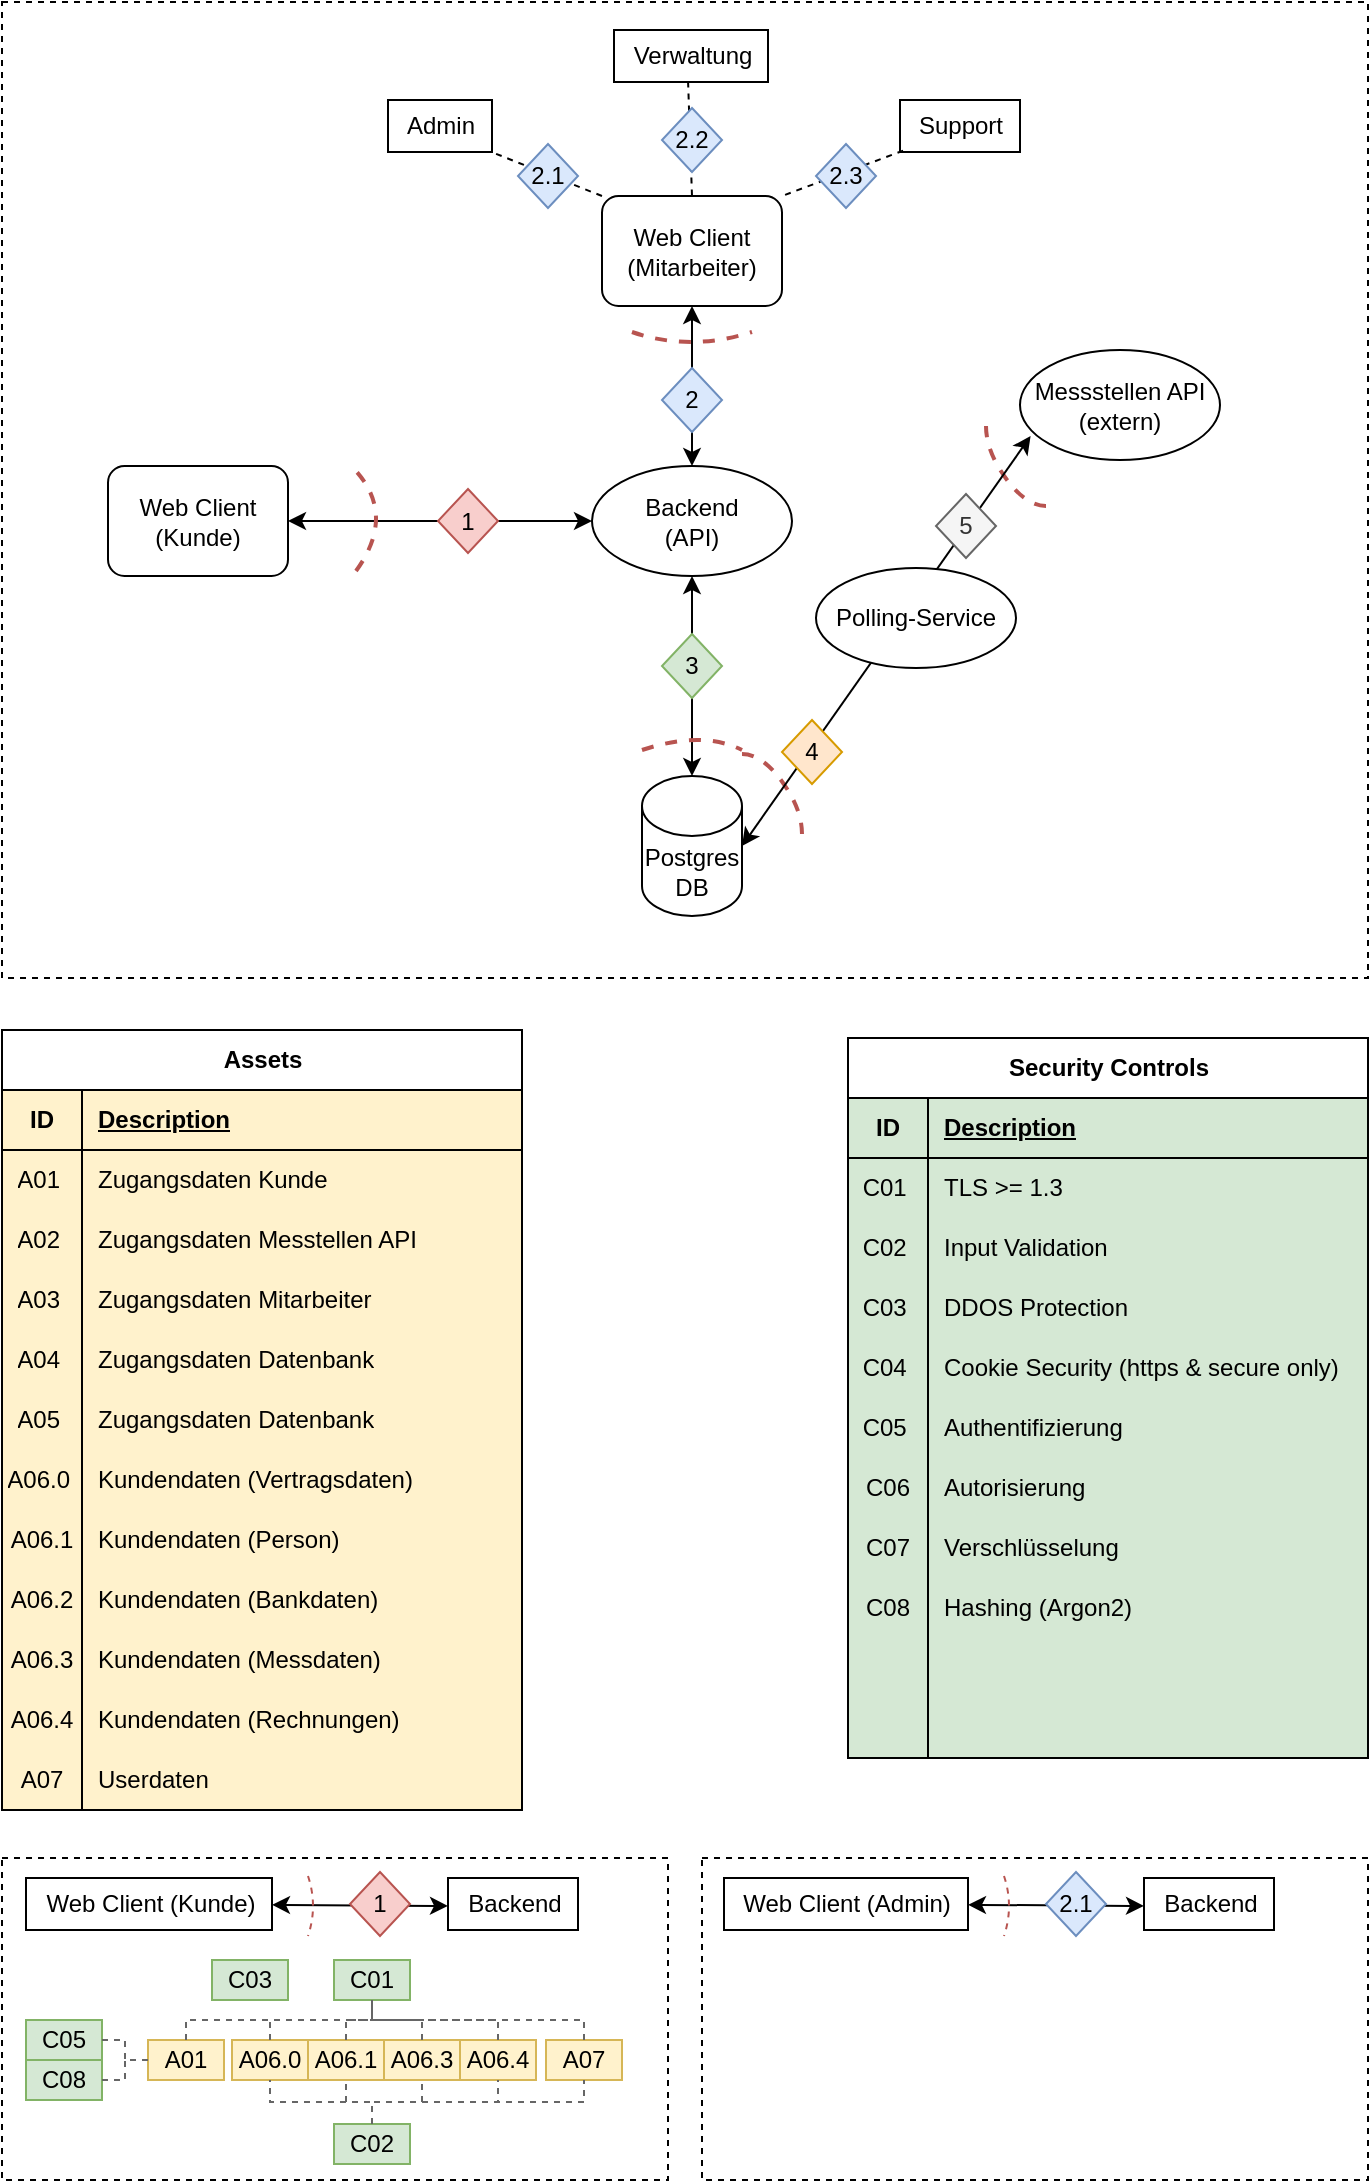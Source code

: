 <mxfile version="22.0.6" type="device" pages="3">
  <diagram id="NdxEaQZBLmuDzxT4An0k" name="Architektur">
    <mxGraphModel dx="1434" dy="883" grid="0" gridSize="10" guides="1" tooltips="1" connect="1" arrows="1" fold="1" page="1" pageScale="1" pageWidth="827" pageHeight="1169" math="0" shadow="0">
      <root>
        <mxCell id="0" />
        <mxCell id="1" parent="0" />
        <mxCell id="6VPZrVlqpcy0IsZP4w-S-40" value="" style="rounded=0;whiteSpace=wrap;html=1;fillColor=none;dashed=1;" parent="1" vertex="1">
          <mxGeometry x="69" y="3" width="683" height="488" as="geometry" />
        </mxCell>
        <mxCell id="a9fmLc2zL0mOmBXYJ5F6-189" value="" style="rounded=0;whiteSpace=wrap;html=1;fillColor=#d5e8d4;strokeColor=#82b366;" parent="1" vertex="1">
          <mxGeometry x="492" y="521" width="260" height="360" as="geometry" />
        </mxCell>
        <mxCell id="a9fmLc2zL0mOmBXYJ5F6-100" value="" style="rounded=0;whiteSpace=wrap;html=1;fillColor=#fff2cc;strokeColor=#d6b656;" parent="1" vertex="1">
          <mxGeometry x="69" y="517" width="260" height="390" as="geometry" />
        </mxCell>
        <mxCell id="a9fmLc2zL0mOmBXYJ5F6-2" value="Backend &lt;br&gt;(API)" style="ellipse;whiteSpace=wrap;html=1;" parent="1" vertex="1">
          <mxGeometry x="364" y="235" width="100" height="55" as="geometry" />
        </mxCell>
        <mxCell id="a9fmLc2zL0mOmBXYJ5F6-4" value="Web Client (Kunde)" style="rounded=1;whiteSpace=wrap;html=1;" parent="1" vertex="1">
          <mxGeometry x="122" y="235" width="90" height="55" as="geometry" />
        </mxCell>
        <mxCell id="a9fmLc2zL0mOmBXYJ5F6-8" value="" style="endArrow=classic;startArrow=classic;html=1;rounded=0;exitX=1;exitY=0.5;exitDx=0;exitDy=0;entryX=0;entryY=0.5;entryDx=0;entryDy=0;" parent="1" source="a9fmLc2zL0mOmBXYJ5F6-4" target="a9fmLc2zL0mOmBXYJ5F6-2" edge="1">
          <mxGeometry width="50" height="50" relative="1" as="geometry">
            <mxPoint x="360" y="300" as="sourcePoint" />
            <mxPoint x="410" y="250" as="targetPoint" />
          </mxGeometry>
        </mxCell>
        <mxCell id="a9fmLc2zL0mOmBXYJ5F6-11" value="" style="endArrow=classic;startArrow=classic;html=1;rounded=0;entryX=0.5;entryY=1;entryDx=0;entryDy=0;exitX=0.5;exitY=0;exitDx=0;exitDy=0;exitPerimeter=0;" parent="1" source="a9fmLc2zL0mOmBXYJ5F6-22" target="a9fmLc2zL0mOmBXYJ5F6-2" edge="1">
          <mxGeometry width="50" height="50" relative="1" as="geometry">
            <mxPoint x="416.25" y="364.35" as="sourcePoint" />
            <mxPoint x="410" y="250" as="targetPoint" />
          </mxGeometry>
        </mxCell>
        <mxCell id="a9fmLc2zL0mOmBXYJ5F6-13" value="Web Client (Mitarbeiter)" style="rounded=1;whiteSpace=wrap;html=1;" parent="1" vertex="1">
          <mxGeometry x="369" y="100" width="90" height="55" as="geometry" />
        </mxCell>
        <mxCell id="a9fmLc2zL0mOmBXYJ5F6-14" value="" style="endArrow=classic;startArrow=classic;html=1;rounded=0;entryX=0.5;entryY=1;entryDx=0;entryDy=0;exitX=0.5;exitY=0;exitDx=0;exitDy=0;" parent="1" source="a9fmLc2zL0mOmBXYJ5F6-2" target="a9fmLc2zL0mOmBXYJ5F6-13" edge="1">
          <mxGeometry width="50" height="50" relative="1" as="geometry">
            <mxPoint x="402" y="248" as="sourcePoint" />
            <mxPoint x="345" y="145" as="targetPoint" />
          </mxGeometry>
        </mxCell>
        <mxCell id="a9fmLc2zL0mOmBXYJ5F6-16" value="" style="endArrow=none;dashed=1;html=1;strokeWidth=2;curved=1;fillColor=#f8cecc;strokeColor=#b85450;" parent="1" edge="1">
          <mxGeometry width="50" height="50" relative="1" as="geometry">
            <mxPoint x="384" y="168" as="sourcePoint" />
            <mxPoint x="444" y="168" as="targetPoint" />
            <Array as="points">
              <mxPoint x="413" y="178" />
            </Array>
          </mxGeometry>
        </mxCell>
        <mxCell id="a9fmLc2zL0mOmBXYJ5F6-17" value="" style="endArrow=none;dashed=1;html=1;strokeWidth=2;curved=1;fillColor=#f8cecc;strokeColor=#b85450;" parent="1" edge="1">
          <mxGeometry width="50" height="50" relative="1" as="geometry">
            <mxPoint x="246" y="287.5" as="sourcePoint" />
            <mxPoint x="246" y="237.5" as="targetPoint" />
            <Array as="points">
              <mxPoint x="266" y="260" />
            </Array>
          </mxGeometry>
        </mxCell>
        <mxCell id="a9fmLc2zL0mOmBXYJ5F6-21" value="" style="endArrow=none;dashed=1;html=1;strokeWidth=2;curved=1;fillColor=#f8cecc;strokeColor=#b85450;" parent="1" edge="1">
          <mxGeometry width="50" height="50" relative="1" as="geometry">
            <mxPoint x="591" y="255" as="sourcePoint" />
            <mxPoint x="561" y="215" as="targetPoint" />
            <Array as="points">
              <mxPoint x="581" y="255" />
              <mxPoint x="561" y="227.5" />
            </Array>
          </mxGeometry>
        </mxCell>
        <mxCell id="a9fmLc2zL0mOmBXYJ5F6-22" value="Postgres&lt;br&gt;DB" style="shape=cylinder3;whiteSpace=wrap;html=1;boundedLbl=1;backgroundOutline=1;size=15;" parent="1" vertex="1">
          <mxGeometry x="389" y="390" width="50" height="70" as="geometry" />
        </mxCell>
        <mxCell id="a9fmLc2zL0mOmBXYJ5F6-30" value="Assets" style="shape=table;startSize=30;container=1;collapsible=1;childLayout=tableLayout;fixedRows=1;rowLines=0;fontStyle=1;align=center;resizeLast=1;html=1;" parent="1" vertex="1">
          <mxGeometry x="69" y="517" width="260" height="390" as="geometry">
            <mxRectangle x="69" y="517" width="80" height="30" as="alternateBounds" />
          </mxGeometry>
        </mxCell>
        <mxCell id="a9fmLc2zL0mOmBXYJ5F6-31" value="" style="shape=tableRow;horizontal=0;startSize=0;swimlaneHead=0;swimlaneBody=0;fillColor=none;collapsible=0;dropTarget=0;points=[[0,0.5],[1,0.5]];portConstraint=eastwest;top=0;left=0;right=0;bottom=1;" parent="a9fmLc2zL0mOmBXYJ5F6-30" vertex="1">
          <mxGeometry y="30" width="260" height="30" as="geometry" />
        </mxCell>
        <mxCell id="a9fmLc2zL0mOmBXYJ5F6-32" value="ID" style="shape=partialRectangle;connectable=0;fillColor=none;top=0;left=0;bottom=0;right=0;fontStyle=1;overflow=hidden;whiteSpace=wrap;html=1;" parent="a9fmLc2zL0mOmBXYJ5F6-31" vertex="1">
          <mxGeometry width="40" height="30" as="geometry">
            <mxRectangle width="40" height="30" as="alternateBounds" />
          </mxGeometry>
        </mxCell>
        <mxCell id="a9fmLc2zL0mOmBXYJ5F6-33" value="Description" style="shape=partialRectangle;connectable=0;fillColor=none;top=0;left=0;bottom=0;right=0;align=left;spacingLeft=6;fontStyle=5;overflow=hidden;whiteSpace=wrap;html=1;" parent="a9fmLc2zL0mOmBXYJ5F6-31" vertex="1">
          <mxGeometry x="40" width="220" height="30" as="geometry">
            <mxRectangle width="220" height="30" as="alternateBounds" />
          </mxGeometry>
        </mxCell>
        <mxCell id="a9fmLc2zL0mOmBXYJ5F6-34" value="" style="shape=tableRow;horizontal=0;startSize=0;swimlaneHead=0;swimlaneBody=0;fillColor=none;collapsible=0;dropTarget=0;points=[[0,0.5],[1,0.5]];portConstraint=eastwest;top=0;left=0;right=0;bottom=0;" parent="a9fmLc2zL0mOmBXYJ5F6-30" vertex="1">
          <mxGeometry y="60" width="260" height="30" as="geometry" />
        </mxCell>
        <mxCell id="a9fmLc2zL0mOmBXYJ5F6-35" value="A01&amp;nbsp;" style="shape=partialRectangle;connectable=0;fillColor=none;top=0;left=0;bottom=0;right=0;editable=1;overflow=hidden;whiteSpace=wrap;html=1;" parent="a9fmLc2zL0mOmBXYJ5F6-34" vertex="1">
          <mxGeometry width="40" height="30" as="geometry">
            <mxRectangle width="40" height="30" as="alternateBounds" />
          </mxGeometry>
        </mxCell>
        <mxCell id="a9fmLc2zL0mOmBXYJ5F6-36" value="Zugangsdaten Kunde" style="shape=partialRectangle;connectable=0;fillColor=none;top=0;left=0;bottom=0;right=0;align=left;spacingLeft=6;overflow=hidden;whiteSpace=wrap;html=1;" parent="a9fmLc2zL0mOmBXYJ5F6-34" vertex="1">
          <mxGeometry x="40" width="220" height="30" as="geometry">
            <mxRectangle width="220" height="30" as="alternateBounds" />
          </mxGeometry>
        </mxCell>
        <mxCell id="a9fmLc2zL0mOmBXYJ5F6-37" value="" style="shape=tableRow;horizontal=0;startSize=0;swimlaneHead=0;swimlaneBody=0;fillColor=none;collapsible=0;dropTarget=0;points=[[0,0.5],[1,0.5]];portConstraint=eastwest;top=0;left=0;right=0;bottom=0;" parent="a9fmLc2zL0mOmBXYJ5F6-30" vertex="1">
          <mxGeometry y="90" width="260" height="30" as="geometry" />
        </mxCell>
        <mxCell id="a9fmLc2zL0mOmBXYJ5F6-38" value="A02&amp;nbsp;" style="shape=partialRectangle;connectable=0;fillColor=none;top=0;left=0;bottom=0;right=0;editable=1;overflow=hidden;whiteSpace=wrap;html=1;" parent="a9fmLc2zL0mOmBXYJ5F6-37" vertex="1">
          <mxGeometry width="40" height="30" as="geometry">
            <mxRectangle width="40" height="30" as="alternateBounds" />
          </mxGeometry>
        </mxCell>
        <mxCell id="a9fmLc2zL0mOmBXYJ5F6-39" value="Zugangsdaten Messtellen API" style="shape=partialRectangle;connectable=0;fillColor=none;top=0;left=0;bottom=0;right=0;align=left;spacingLeft=6;overflow=hidden;whiteSpace=wrap;html=1;" parent="a9fmLc2zL0mOmBXYJ5F6-37" vertex="1">
          <mxGeometry x="40" width="220" height="30" as="geometry">
            <mxRectangle width="220" height="30" as="alternateBounds" />
          </mxGeometry>
        </mxCell>
        <mxCell id="a9fmLc2zL0mOmBXYJ5F6-40" value="" style="shape=tableRow;horizontal=0;startSize=0;swimlaneHead=0;swimlaneBody=0;fillColor=none;collapsible=0;dropTarget=0;points=[[0,0.5],[1,0.5]];portConstraint=eastwest;top=0;left=0;right=0;bottom=0;" parent="a9fmLc2zL0mOmBXYJ5F6-30" vertex="1">
          <mxGeometry y="120" width="260" height="30" as="geometry" />
        </mxCell>
        <mxCell id="a9fmLc2zL0mOmBXYJ5F6-41" value="A03&amp;nbsp;" style="shape=partialRectangle;connectable=0;fillColor=none;top=0;left=0;bottom=0;right=0;editable=1;overflow=hidden;whiteSpace=wrap;html=1;" parent="a9fmLc2zL0mOmBXYJ5F6-40" vertex="1">
          <mxGeometry width="40" height="30" as="geometry">
            <mxRectangle width="40" height="30" as="alternateBounds" />
          </mxGeometry>
        </mxCell>
        <mxCell id="a9fmLc2zL0mOmBXYJ5F6-42" value="Zugangsdaten Mitarbeiter" style="shape=partialRectangle;connectable=0;fillColor=none;top=0;left=0;bottom=0;right=0;align=left;spacingLeft=6;overflow=hidden;whiteSpace=wrap;html=1;" parent="a9fmLc2zL0mOmBXYJ5F6-40" vertex="1">
          <mxGeometry x="40" width="220" height="30" as="geometry">
            <mxRectangle width="220" height="30" as="alternateBounds" />
          </mxGeometry>
        </mxCell>
        <mxCell id="a9fmLc2zL0mOmBXYJ5F6-57" value="" style="shape=tableRow;horizontal=0;startSize=0;swimlaneHead=0;swimlaneBody=0;fillColor=none;collapsible=0;dropTarget=0;points=[[0,0.5],[1,0.5]];portConstraint=eastwest;top=0;left=0;right=0;bottom=0;" parent="a9fmLc2zL0mOmBXYJ5F6-30" vertex="1">
          <mxGeometry y="150" width="260" height="30" as="geometry" />
        </mxCell>
        <mxCell id="a9fmLc2zL0mOmBXYJ5F6-58" value="A04&amp;nbsp;" style="shape=partialRectangle;connectable=0;fillColor=none;top=0;left=0;bottom=0;right=0;editable=1;overflow=hidden;whiteSpace=wrap;html=1;" parent="a9fmLc2zL0mOmBXYJ5F6-57" vertex="1">
          <mxGeometry width="40" height="30" as="geometry">
            <mxRectangle width="40" height="30" as="alternateBounds" />
          </mxGeometry>
        </mxCell>
        <mxCell id="a9fmLc2zL0mOmBXYJ5F6-59" value="Zugangsdaten Datenbank" style="shape=partialRectangle;connectable=0;fillColor=none;top=0;left=0;bottom=0;right=0;align=left;spacingLeft=6;overflow=hidden;whiteSpace=wrap;html=1;" parent="a9fmLc2zL0mOmBXYJ5F6-57" vertex="1">
          <mxGeometry x="40" width="220" height="30" as="geometry">
            <mxRectangle width="220" height="30" as="alternateBounds" />
          </mxGeometry>
        </mxCell>
        <mxCell id="a9fmLc2zL0mOmBXYJ5F6-77" value="" style="shape=tableRow;horizontal=0;startSize=0;swimlaneHead=0;swimlaneBody=0;fillColor=none;collapsible=0;dropTarget=0;points=[[0,0.5],[1,0.5]];portConstraint=eastwest;top=0;left=0;right=0;bottom=0;" parent="a9fmLc2zL0mOmBXYJ5F6-30" vertex="1">
          <mxGeometry y="180" width="260" height="30" as="geometry" />
        </mxCell>
        <mxCell id="a9fmLc2zL0mOmBXYJ5F6-78" value="A05&amp;nbsp;" style="shape=partialRectangle;connectable=0;fillColor=none;top=0;left=0;bottom=0;right=0;editable=1;overflow=hidden;whiteSpace=wrap;html=1;" parent="a9fmLc2zL0mOmBXYJ5F6-77" vertex="1">
          <mxGeometry width="40" height="30" as="geometry">
            <mxRectangle width="40" height="30" as="alternateBounds" />
          </mxGeometry>
        </mxCell>
        <mxCell id="a9fmLc2zL0mOmBXYJ5F6-79" value="Zugangsdaten Datenbank" style="shape=partialRectangle;connectable=0;fillColor=none;top=0;left=0;bottom=0;right=0;align=left;spacingLeft=6;overflow=hidden;whiteSpace=wrap;html=1;" parent="a9fmLc2zL0mOmBXYJ5F6-77" vertex="1">
          <mxGeometry x="40" width="220" height="30" as="geometry">
            <mxRectangle width="220" height="30" as="alternateBounds" />
          </mxGeometry>
        </mxCell>
        <mxCell id="a9fmLc2zL0mOmBXYJ5F6-80" value="" style="shape=tableRow;horizontal=0;startSize=0;swimlaneHead=0;swimlaneBody=0;fillColor=none;collapsible=0;dropTarget=0;points=[[0,0.5],[1,0.5]];portConstraint=eastwest;top=0;left=0;right=0;bottom=0;" parent="a9fmLc2zL0mOmBXYJ5F6-30" vertex="1">
          <mxGeometry y="210" width="260" height="30" as="geometry" />
        </mxCell>
        <mxCell id="a9fmLc2zL0mOmBXYJ5F6-81" value="A06.0&amp;nbsp;" style="shape=partialRectangle;connectable=0;fillColor=none;top=0;left=0;bottom=0;right=0;editable=1;overflow=hidden;whiteSpace=wrap;html=1;" parent="a9fmLc2zL0mOmBXYJ5F6-80" vertex="1">
          <mxGeometry width="40" height="30" as="geometry">
            <mxRectangle width="40" height="30" as="alternateBounds" />
          </mxGeometry>
        </mxCell>
        <mxCell id="a9fmLc2zL0mOmBXYJ5F6-82" value="Kundendaten (Vertragsdaten)" style="shape=partialRectangle;connectable=0;fillColor=none;top=0;left=0;bottom=0;right=0;align=left;spacingLeft=6;overflow=hidden;whiteSpace=wrap;html=1;" parent="a9fmLc2zL0mOmBXYJ5F6-80" vertex="1">
          <mxGeometry x="40" width="220" height="30" as="geometry">
            <mxRectangle width="220" height="30" as="alternateBounds" />
          </mxGeometry>
        </mxCell>
        <mxCell id="a9fmLc2zL0mOmBXYJ5F6-96" value="" style="shape=tableRow;horizontal=0;startSize=0;swimlaneHead=0;swimlaneBody=0;fillColor=none;collapsible=0;dropTarget=0;points=[[0,0.5],[1,0.5]];portConstraint=eastwest;top=0;left=0;right=0;bottom=0;" parent="a9fmLc2zL0mOmBXYJ5F6-30" vertex="1">
          <mxGeometry y="240" width="260" height="30" as="geometry" />
        </mxCell>
        <mxCell id="a9fmLc2zL0mOmBXYJ5F6-97" value="A06.1" style="shape=partialRectangle;connectable=0;fillColor=none;top=0;left=0;bottom=0;right=0;editable=1;overflow=hidden;whiteSpace=wrap;html=1;" parent="a9fmLc2zL0mOmBXYJ5F6-96" vertex="1">
          <mxGeometry width="40" height="30" as="geometry">
            <mxRectangle width="40" height="30" as="alternateBounds" />
          </mxGeometry>
        </mxCell>
        <mxCell id="a9fmLc2zL0mOmBXYJ5F6-98" value="Kundendaten (Person)" style="shape=partialRectangle;connectable=0;fillColor=none;top=0;left=0;bottom=0;right=0;align=left;spacingLeft=6;overflow=hidden;whiteSpace=wrap;html=1;" parent="a9fmLc2zL0mOmBXYJ5F6-96" vertex="1">
          <mxGeometry x="40" width="220" height="30" as="geometry">
            <mxRectangle width="220" height="30" as="alternateBounds" />
          </mxGeometry>
        </mxCell>
        <mxCell id="a9fmLc2zL0mOmBXYJ5F6-101" value="" style="shape=tableRow;horizontal=0;startSize=0;swimlaneHead=0;swimlaneBody=0;fillColor=none;collapsible=0;dropTarget=0;points=[[0,0.5],[1,0.5]];portConstraint=eastwest;top=0;left=0;right=0;bottom=0;" parent="a9fmLc2zL0mOmBXYJ5F6-30" vertex="1">
          <mxGeometry y="270" width="260" height="30" as="geometry" />
        </mxCell>
        <mxCell id="a9fmLc2zL0mOmBXYJ5F6-102" value="A06.2" style="shape=partialRectangle;connectable=0;fillColor=none;top=0;left=0;bottom=0;right=0;editable=1;overflow=hidden;whiteSpace=wrap;html=1;" parent="a9fmLc2zL0mOmBXYJ5F6-101" vertex="1">
          <mxGeometry width="40" height="30" as="geometry">
            <mxRectangle width="40" height="30" as="alternateBounds" />
          </mxGeometry>
        </mxCell>
        <mxCell id="a9fmLc2zL0mOmBXYJ5F6-103" value="Kundendaten (Bankdaten)" style="shape=partialRectangle;connectable=0;fillColor=none;top=0;left=0;bottom=0;right=0;align=left;spacingLeft=6;overflow=hidden;whiteSpace=wrap;html=1;" parent="a9fmLc2zL0mOmBXYJ5F6-101" vertex="1">
          <mxGeometry x="40" width="220" height="30" as="geometry">
            <mxRectangle width="220" height="30" as="alternateBounds" />
          </mxGeometry>
        </mxCell>
        <mxCell id="a9fmLc2zL0mOmBXYJ5F6-104" value="" style="shape=tableRow;horizontal=0;startSize=0;swimlaneHead=0;swimlaneBody=0;fillColor=none;collapsible=0;dropTarget=0;points=[[0,0.5],[1,0.5]];portConstraint=eastwest;top=0;left=0;right=0;bottom=0;" parent="a9fmLc2zL0mOmBXYJ5F6-30" vertex="1">
          <mxGeometry y="300" width="260" height="30" as="geometry" />
        </mxCell>
        <mxCell id="a9fmLc2zL0mOmBXYJ5F6-105" value="A06.3" style="shape=partialRectangle;connectable=0;fillColor=none;top=0;left=0;bottom=0;right=0;editable=1;overflow=hidden;whiteSpace=wrap;html=1;" parent="a9fmLc2zL0mOmBXYJ5F6-104" vertex="1">
          <mxGeometry width="40" height="30" as="geometry">
            <mxRectangle width="40" height="30" as="alternateBounds" />
          </mxGeometry>
        </mxCell>
        <mxCell id="a9fmLc2zL0mOmBXYJ5F6-106" value="Kundendaten (Messdaten)" style="shape=partialRectangle;connectable=0;fillColor=none;top=0;left=0;bottom=0;right=0;align=left;spacingLeft=6;overflow=hidden;whiteSpace=wrap;html=1;" parent="a9fmLc2zL0mOmBXYJ5F6-104" vertex="1">
          <mxGeometry x="40" width="220" height="30" as="geometry">
            <mxRectangle width="220" height="30" as="alternateBounds" />
          </mxGeometry>
        </mxCell>
        <mxCell id="a9fmLc2zL0mOmBXYJ5F6-108" value="" style="shape=tableRow;horizontal=0;startSize=0;swimlaneHead=0;swimlaneBody=0;fillColor=none;collapsible=0;dropTarget=0;points=[[0,0.5],[1,0.5]];portConstraint=eastwest;top=0;left=0;right=0;bottom=0;" parent="a9fmLc2zL0mOmBXYJ5F6-30" vertex="1">
          <mxGeometry y="330" width="260" height="30" as="geometry" />
        </mxCell>
        <mxCell id="a9fmLc2zL0mOmBXYJ5F6-109" value="A06.4" style="shape=partialRectangle;connectable=0;fillColor=none;top=0;left=0;bottom=0;right=0;editable=1;overflow=hidden;whiteSpace=wrap;html=1;" parent="a9fmLc2zL0mOmBXYJ5F6-108" vertex="1">
          <mxGeometry width="40" height="30" as="geometry">
            <mxRectangle width="40" height="30" as="alternateBounds" />
          </mxGeometry>
        </mxCell>
        <mxCell id="a9fmLc2zL0mOmBXYJ5F6-110" value="Kundendaten (Rechnungen)" style="shape=partialRectangle;connectable=0;fillColor=none;top=0;left=0;bottom=0;right=0;align=left;spacingLeft=6;overflow=hidden;whiteSpace=wrap;html=1;" parent="a9fmLc2zL0mOmBXYJ5F6-108" vertex="1">
          <mxGeometry x="40" width="220" height="30" as="geometry">
            <mxRectangle width="220" height="30" as="alternateBounds" />
          </mxGeometry>
        </mxCell>
        <mxCell id="6VPZrVlqpcy0IsZP4w-S-52" value="" style="shape=tableRow;horizontal=0;startSize=0;swimlaneHead=0;swimlaneBody=0;fillColor=none;collapsible=0;dropTarget=0;points=[[0,0.5],[1,0.5]];portConstraint=eastwest;top=0;left=0;right=0;bottom=0;" parent="a9fmLc2zL0mOmBXYJ5F6-30" vertex="1">
          <mxGeometry y="360" width="260" height="30" as="geometry" />
        </mxCell>
        <mxCell id="6VPZrVlqpcy0IsZP4w-S-53" value="A07" style="shape=partialRectangle;connectable=0;fillColor=none;top=0;left=0;bottom=0;right=0;editable=1;overflow=hidden;whiteSpace=wrap;html=1;" parent="6VPZrVlqpcy0IsZP4w-S-52" vertex="1">
          <mxGeometry width="40" height="30" as="geometry">
            <mxRectangle width="40" height="30" as="alternateBounds" />
          </mxGeometry>
        </mxCell>
        <mxCell id="6VPZrVlqpcy0IsZP4w-S-54" value="Userdaten" style="shape=partialRectangle;connectable=0;fillColor=none;top=0;left=0;bottom=0;right=0;align=left;spacingLeft=6;overflow=hidden;whiteSpace=wrap;html=1;" parent="6VPZrVlqpcy0IsZP4w-S-52" vertex="1">
          <mxGeometry x="40" width="220" height="30" as="geometry">
            <mxRectangle width="220" height="30" as="alternateBounds" />
          </mxGeometry>
        </mxCell>
        <mxCell id="a9fmLc2zL0mOmBXYJ5F6-60" value="" style="endArrow=none;dashed=1;html=1;strokeWidth=2;curved=1;fillColor=#f8cecc;strokeColor=#b85450;" parent="1" edge="1">
          <mxGeometry width="50" height="50" relative="1" as="geometry">
            <mxPoint x="389" y="377" as="sourcePoint" />
            <mxPoint x="439" y="377" as="targetPoint" />
            <Array as="points">
              <mxPoint x="419" y="367" />
            </Array>
          </mxGeometry>
        </mxCell>
        <mxCell id="a9fmLc2zL0mOmBXYJ5F6-87" value="" style="endArrow=none;dashed=1;html=1;strokeWidth=2;curved=1;fillColor=#f8cecc;strokeColor=#b85450;" parent="1" edge="1">
          <mxGeometry width="50" height="50" relative="1" as="geometry">
            <mxPoint x="439" y="379" as="sourcePoint" />
            <mxPoint x="469" y="419" as="targetPoint" />
            <Array as="points">
              <mxPoint x="449" y="379" />
              <mxPoint x="469" y="406.5" />
            </Array>
          </mxGeometry>
        </mxCell>
        <mxCell id="a9fmLc2zL0mOmBXYJ5F6-88" value="Messstellen API&lt;br&gt;(extern)" style="ellipse;whiteSpace=wrap;html=1;" parent="1" vertex="1">
          <mxGeometry x="578" y="177" width="100" height="55" as="geometry" />
        </mxCell>
        <mxCell id="a9fmLc2zL0mOmBXYJ5F6-89" value="" style="endArrow=classic;startArrow=classic;html=1;rounded=0;exitX=1;exitY=0.5;exitDx=0;exitDy=0;exitPerimeter=0;entryX=0.053;entryY=0.782;entryDx=0;entryDy=0;entryPerimeter=0;" parent="1" source="a9fmLc2zL0mOmBXYJ5F6-22" target="a9fmLc2zL0mOmBXYJ5F6-88" edge="1">
          <mxGeometry width="50" height="50" relative="1" as="geometry">
            <mxPoint x="360" y="320" as="sourcePoint" />
            <mxPoint x="690" y="260" as="targetPoint" />
          </mxGeometry>
        </mxCell>
        <mxCell id="a9fmLc2zL0mOmBXYJ5F6-83" value="Polling-Service" style="ellipse;whiteSpace=wrap;html=1;" parent="1" vertex="1">
          <mxGeometry x="476" y="286" width="100" height="50" as="geometry" />
        </mxCell>
        <mxCell id="a9fmLc2zL0mOmBXYJ5F6-155" value="Security Controls" style="shape=table;startSize=30;container=1;collapsible=1;childLayout=tableLayout;fixedRows=1;rowLines=0;fontStyle=1;align=center;resizeLast=1;html=1;" parent="1" vertex="1">
          <mxGeometry x="492" y="521" width="260" height="360" as="geometry">
            <mxRectangle x="492" y="521" width="80" height="30" as="alternateBounds" />
          </mxGeometry>
        </mxCell>
        <mxCell id="a9fmLc2zL0mOmBXYJ5F6-156" value="" style="shape=tableRow;horizontal=0;startSize=0;swimlaneHead=0;swimlaneBody=0;fillColor=none;collapsible=0;dropTarget=0;points=[[0,0.5],[1,0.5]];portConstraint=eastwest;top=0;left=0;right=0;bottom=1;" parent="a9fmLc2zL0mOmBXYJ5F6-155" vertex="1">
          <mxGeometry y="30" width="260" height="30" as="geometry" />
        </mxCell>
        <mxCell id="a9fmLc2zL0mOmBXYJ5F6-157" value="ID" style="shape=partialRectangle;connectable=0;fillColor=none;top=0;left=0;bottom=0;right=0;fontStyle=1;overflow=hidden;whiteSpace=wrap;html=1;" parent="a9fmLc2zL0mOmBXYJ5F6-156" vertex="1">
          <mxGeometry width="40" height="30" as="geometry">
            <mxRectangle width="40" height="30" as="alternateBounds" />
          </mxGeometry>
        </mxCell>
        <mxCell id="a9fmLc2zL0mOmBXYJ5F6-158" value="Description" style="shape=partialRectangle;connectable=0;fillColor=none;top=0;left=0;bottom=0;right=0;align=left;spacingLeft=6;fontStyle=5;overflow=hidden;whiteSpace=wrap;html=1;" parent="a9fmLc2zL0mOmBXYJ5F6-156" vertex="1">
          <mxGeometry x="40" width="220" height="30" as="geometry">
            <mxRectangle width="220" height="30" as="alternateBounds" />
          </mxGeometry>
        </mxCell>
        <mxCell id="a9fmLc2zL0mOmBXYJ5F6-159" value="" style="shape=tableRow;horizontal=0;startSize=0;swimlaneHead=0;swimlaneBody=0;fillColor=none;collapsible=0;dropTarget=0;points=[[0,0.5],[1,0.5]];portConstraint=eastwest;top=0;left=0;right=0;bottom=0;" parent="a9fmLc2zL0mOmBXYJ5F6-155" vertex="1">
          <mxGeometry y="60" width="260" height="30" as="geometry" />
        </mxCell>
        <mxCell id="a9fmLc2zL0mOmBXYJ5F6-160" value="C01&amp;nbsp;" style="shape=partialRectangle;connectable=0;fillColor=none;top=0;left=0;bottom=0;right=0;editable=1;overflow=hidden;whiteSpace=wrap;html=1;" parent="a9fmLc2zL0mOmBXYJ5F6-159" vertex="1">
          <mxGeometry width="40" height="30" as="geometry">
            <mxRectangle width="40" height="30" as="alternateBounds" />
          </mxGeometry>
        </mxCell>
        <mxCell id="a9fmLc2zL0mOmBXYJ5F6-161" value="TLS &amp;gt;= 1.3" style="shape=partialRectangle;connectable=0;fillColor=none;top=0;left=0;bottom=0;right=0;align=left;spacingLeft=6;overflow=hidden;whiteSpace=wrap;html=1;" parent="a9fmLc2zL0mOmBXYJ5F6-159" vertex="1">
          <mxGeometry x="40" width="220" height="30" as="geometry">
            <mxRectangle width="220" height="30" as="alternateBounds" />
          </mxGeometry>
        </mxCell>
        <mxCell id="a9fmLc2zL0mOmBXYJ5F6-162" value="" style="shape=tableRow;horizontal=0;startSize=0;swimlaneHead=0;swimlaneBody=0;fillColor=none;collapsible=0;dropTarget=0;points=[[0,0.5],[1,0.5]];portConstraint=eastwest;top=0;left=0;right=0;bottom=0;" parent="a9fmLc2zL0mOmBXYJ5F6-155" vertex="1">
          <mxGeometry y="90" width="260" height="30" as="geometry" />
        </mxCell>
        <mxCell id="a9fmLc2zL0mOmBXYJ5F6-163" value="C02&amp;nbsp;" style="shape=partialRectangle;connectable=0;fillColor=none;top=0;left=0;bottom=0;right=0;editable=1;overflow=hidden;whiteSpace=wrap;html=1;" parent="a9fmLc2zL0mOmBXYJ5F6-162" vertex="1">
          <mxGeometry width="40" height="30" as="geometry">
            <mxRectangle width="40" height="30" as="alternateBounds" />
          </mxGeometry>
        </mxCell>
        <mxCell id="a9fmLc2zL0mOmBXYJ5F6-164" value="Input Validation" style="shape=partialRectangle;connectable=0;fillColor=none;top=0;left=0;bottom=0;right=0;align=left;spacingLeft=6;overflow=hidden;whiteSpace=wrap;html=1;" parent="a9fmLc2zL0mOmBXYJ5F6-162" vertex="1">
          <mxGeometry x="40" width="220" height="30" as="geometry">
            <mxRectangle width="220" height="30" as="alternateBounds" />
          </mxGeometry>
        </mxCell>
        <mxCell id="a9fmLc2zL0mOmBXYJ5F6-165" value="" style="shape=tableRow;horizontal=0;startSize=0;swimlaneHead=0;swimlaneBody=0;fillColor=none;collapsible=0;dropTarget=0;points=[[0,0.5],[1,0.5]];portConstraint=eastwest;top=0;left=0;right=0;bottom=0;" parent="a9fmLc2zL0mOmBXYJ5F6-155" vertex="1">
          <mxGeometry y="120" width="260" height="30" as="geometry" />
        </mxCell>
        <mxCell id="a9fmLc2zL0mOmBXYJ5F6-166" value="C03&amp;nbsp;" style="shape=partialRectangle;connectable=0;fillColor=none;top=0;left=0;bottom=0;right=0;editable=1;overflow=hidden;whiteSpace=wrap;html=1;" parent="a9fmLc2zL0mOmBXYJ5F6-165" vertex="1">
          <mxGeometry width="40" height="30" as="geometry">
            <mxRectangle width="40" height="30" as="alternateBounds" />
          </mxGeometry>
        </mxCell>
        <mxCell id="a9fmLc2zL0mOmBXYJ5F6-167" value="DDOS Protection" style="shape=partialRectangle;connectable=0;fillColor=none;top=0;left=0;bottom=0;right=0;align=left;spacingLeft=6;overflow=hidden;whiteSpace=wrap;html=1;" parent="a9fmLc2zL0mOmBXYJ5F6-165" vertex="1">
          <mxGeometry x="40" width="220" height="30" as="geometry">
            <mxRectangle width="220" height="30" as="alternateBounds" />
          </mxGeometry>
        </mxCell>
        <mxCell id="a9fmLc2zL0mOmBXYJ5F6-168" value="" style="shape=tableRow;horizontal=0;startSize=0;swimlaneHead=0;swimlaneBody=0;fillColor=none;collapsible=0;dropTarget=0;points=[[0,0.5],[1,0.5]];portConstraint=eastwest;top=0;left=0;right=0;bottom=0;" parent="a9fmLc2zL0mOmBXYJ5F6-155" vertex="1">
          <mxGeometry y="150" width="260" height="30" as="geometry" />
        </mxCell>
        <mxCell id="a9fmLc2zL0mOmBXYJ5F6-169" value="C04&amp;nbsp;" style="shape=partialRectangle;connectable=0;fillColor=none;top=0;left=0;bottom=0;right=0;editable=1;overflow=hidden;whiteSpace=wrap;html=1;" parent="a9fmLc2zL0mOmBXYJ5F6-168" vertex="1">
          <mxGeometry width="40" height="30" as="geometry">
            <mxRectangle width="40" height="30" as="alternateBounds" />
          </mxGeometry>
        </mxCell>
        <mxCell id="a9fmLc2zL0mOmBXYJ5F6-170" value="Cookie Security (https &amp;amp; secure only)" style="shape=partialRectangle;connectable=0;fillColor=none;top=0;left=0;bottom=0;right=0;align=left;spacingLeft=6;overflow=hidden;whiteSpace=wrap;html=1;" parent="a9fmLc2zL0mOmBXYJ5F6-168" vertex="1">
          <mxGeometry x="40" width="220" height="30" as="geometry">
            <mxRectangle width="220" height="30" as="alternateBounds" />
          </mxGeometry>
        </mxCell>
        <mxCell id="a9fmLc2zL0mOmBXYJ5F6-171" value="" style="shape=tableRow;horizontal=0;startSize=0;swimlaneHead=0;swimlaneBody=0;fillColor=none;collapsible=0;dropTarget=0;points=[[0,0.5],[1,0.5]];portConstraint=eastwest;top=0;left=0;right=0;bottom=0;" parent="a9fmLc2zL0mOmBXYJ5F6-155" vertex="1">
          <mxGeometry y="180" width="260" height="30" as="geometry" />
        </mxCell>
        <mxCell id="a9fmLc2zL0mOmBXYJ5F6-172" value="C05&amp;nbsp;" style="shape=partialRectangle;connectable=0;fillColor=none;top=0;left=0;bottom=0;right=0;editable=1;overflow=hidden;whiteSpace=wrap;html=1;" parent="a9fmLc2zL0mOmBXYJ5F6-171" vertex="1">
          <mxGeometry width="40" height="30" as="geometry">
            <mxRectangle width="40" height="30" as="alternateBounds" />
          </mxGeometry>
        </mxCell>
        <mxCell id="a9fmLc2zL0mOmBXYJ5F6-173" value="Authentifizierung" style="shape=partialRectangle;connectable=0;fillColor=none;top=0;left=0;bottom=0;right=0;align=left;spacingLeft=6;overflow=hidden;whiteSpace=wrap;html=1;" parent="a9fmLc2zL0mOmBXYJ5F6-171" vertex="1">
          <mxGeometry x="40" width="220" height="30" as="geometry">
            <mxRectangle width="220" height="30" as="alternateBounds" />
          </mxGeometry>
        </mxCell>
        <mxCell id="a9fmLc2zL0mOmBXYJ5F6-174" value="" style="shape=tableRow;horizontal=0;startSize=0;swimlaneHead=0;swimlaneBody=0;fillColor=none;collapsible=0;dropTarget=0;points=[[0,0.5],[1,0.5]];portConstraint=eastwest;top=0;left=0;right=0;bottom=0;" parent="a9fmLc2zL0mOmBXYJ5F6-155" vertex="1">
          <mxGeometry y="210" width="260" height="30" as="geometry" />
        </mxCell>
        <mxCell id="a9fmLc2zL0mOmBXYJ5F6-175" value="C06" style="shape=partialRectangle;connectable=0;fillColor=none;top=0;left=0;bottom=0;right=0;editable=1;overflow=hidden;whiteSpace=wrap;html=1;" parent="a9fmLc2zL0mOmBXYJ5F6-174" vertex="1">
          <mxGeometry width="40" height="30" as="geometry">
            <mxRectangle width="40" height="30" as="alternateBounds" />
          </mxGeometry>
        </mxCell>
        <mxCell id="a9fmLc2zL0mOmBXYJ5F6-176" value="Autorisierung" style="shape=partialRectangle;connectable=0;fillColor=none;top=0;left=0;bottom=0;right=0;align=left;spacingLeft=6;overflow=hidden;whiteSpace=wrap;html=1;" parent="a9fmLc2zL0mOmBXYJ5F6-174" vertex="1">
          <mxGeometry x="40" width="220" height="30" as="geometry">
            <mxRectangle width="220" height="30" as="alternateBounds" />
          </mxGeometry>
        </mxCell>
        <mxCell id="a9fmLc2zL0mOmBXYJ5F6-177" value="" style="shape=tableRow;horizontal=0;startSize=0;swimlaneHead=0;swimlaneBody=0;fillColor=none;collapsible=0;dropTarget=0;points=[[0,0.5],[1,0.5]];portConstraint=eastwest;top=0;left=0;right=0;bottom=0;" parent="a9fmLc2zL0mOmBXYJ5F6-155" vertex="1">
          <mxGeometry y="240" width="260" height="30" as="geometry" />
        </mxCell>
        <mxCell id="a9fmLc2zL0mOmBXYJ5F6-178" value="C07" style="shape=partialRectangle;connectable=0;fillColor=none;top=0;left=0;bottom=0;right=0;editable=1;overflow=hidden;whiteSpace=wrap;html=1;" parent="a9fmLc2zL0mOmBXYJ5F6-177" vertex="1">
          <mxGeometry width="40" height="30" as="geometry">
            <mxRectangle width="40" height="30" as="alternateBounds" />
          </mxGeometry>
        </mxCell>
        <mxCell id="a9fmLc2zL0mOmBXYJ5F6-179" value="Verschlüsselung" style="shape=partialRectangle;connectable=0;fillColor=none;top=0;left=0;bottom=0;right=0;align=left;spacingLeft=6;overflow=hidden;whiteSpace=wrap;html=1;" parent="a9fmLc2zL0mOmBXYJ5F6-177" vertex="1">
          <mxGeometry x="40" width="220" height="30" as="geometry">
            <mxRectangle width="220" height="30" as="alternateBounds" />
          </mxGeometry>
        </mxCell>
        <mxCell id="a9fmLc2zL0mOmBXYJ5F6-180" value="" style="shape=tableRow;horizontal=0;startSize=0;swimlaneHead=0;swimlaneBody=0;fillColor=none;collapsible=0;dropTarget=0;points=[[0,0.5],[1,0.5]];portConstraint=eastwest;top=0;left=0;right=0;bottom=0;" parent="a9fmLc2zL0mOmBXYJ5F6-155" vertex="1">
          <mxGeometry y="270" width="260" height="30" as="geometry" />
        </mxCell>
        <mxCell id="a9fmLc2zL0mOmBXYJ5F6-181" value="C08" style="shape=partialRectangle;connectable=0;fillColor=none;top=0;left=0;bottom=0;right=0;editable=1;overflow=hidden;whiteSpace=wrap;html=1;" parent="a9fmLc2zL0mOmBXYJ5F6-180" vertex="1">
          <mxGeometry width="40" height="30" as="geometry">
            <mxRectangle width="40" height="30" as="alternateBounds" />
          </mxGeometry>
        </mxCell>
        <mxCell id="a9fmLc2zL0mOmBXYJ5F6-182" value="Hashing (Argon2)" style="shape=partialRectangle;connectable=0;fillColor=none;top=0;left=0;bottom=0;right=0;align=left;spacingLeft=6;overflow=hidden;whiteSpace=wrap;html=1;" parent="a9fmLc2zL0mOmBXYJ5F6-180" vertex="1">
          <mxGeometry x="40" width="220" height="30" as="geometry">
            <mxRectangle width="220" height="30" as="alternateBounds" />
          </mxGeometry>
        </mxCell>
        <mxCell id="a9fmLc2zL0mOmBXYJ5F6-183" value="" style="shape=tableRow;horizontal=0;startSize=0;swimlaneHead=0;swimlaneBody=0;fillColor=none;collapsible=0;dropTarget=0;points=[[0,0.5],[1,0.5]];portConstraint=eastwest;top=0;left=0;right=0;bottom=0;" parent="a9fmLc2zL0mOmBXYJ5F6-155" vertex="1">
          <mxGeometry y="300" width="260" height="30" as="geometry" />
        </mxCell>
        <mxCell id="a9fmLc2zL0mOmBXYJ5F6-184" value="" style="shape=partialRectangle;connectable=0;fillColor=none;top=0;left=0;bottom=0;right=0;editable=1;overflow=hidden;whiteSpace=wrap;html=1;" parent="a9fmLc2zL0mOmBXYJ5F6-183" vertex="1">
          <mxGeometry width="40" height="30" as="geometry">
            <mxRectangle width="40" height="30" as="alternateBounds" />
          </mxGeometry>
        </mxCell>
        <mxCell id="a9fmLc2zL0mOmBXYJ5F6-185" value="" style="shape=partialRectangle;connectable=0;fillColor=none;top=0;left=0;bottom=0;right=0;align=left;spacingLeft=6;overflow=hidden;whiteSpace=wrap;html=1;" parent="a9fmLc2zL0mOmBXYJ5F6-183" vertex="1">
          <mxGeometry x="40" width="220" height="30" as="geometry">
            <mxRectangle width="220" height="30" as="alternateBounds" />
          </mxGeometry>
        </mxCell>
        <mxCell id="a9fmLc2zL0mOmBXYJ5F6-186" value="" style="shape=tableRow;horizontal=0;startSize=0;swimlaneHead=0;swimlaneBody=0;fillColor=none;collapsible=0;dropTarget=0;points=[[0,0.5],[1,0.5]];portConstraint=eastwest;top=0;left=0;right=0;bottom=0;" parent="a9fmLc2zL0mOmBXYJ5F6-155" vertex="1">
          <mxGeometry y="330" width="260" height="30" as="geometry" />
        </mxCell>
        <mxCell id="a9fmLc2zL0mOmBXYJ5F6-187" value="" style="shape=partialRectangle;connectable=0;fillColor=none;top=0;left=0;bottom=0;right=0;editable=1;overflow=hidden;whiteSpace=wrap;html=1;" parent="a9fmLc2zL0mOmBXYJ5F6-186" vertex="1">
          <mxGeometry width="40" height="30" as="geometry">
            <mxRectangle width="40" height="30" as="alternateBounds" />
          </mxGeometry>
        </mxCell>
        <mxCell id="a9fmLc2zL0mOmBXYJ5F6-188" value="" style="shape=partialRectangle;connectable=0;fillColor=none;top=0;left=0;bottom=0;right=0;align=left;spacingLeft=6;overflow=hidden;whiteSpace=wrap;html=1;" parent="a9fmLc2zL0mOmBXYJ5F6-186" vertex="1">
          <mxGeometry x="40" width="220" height="30" as="geometry">
            <mxRectangle width="220" height="30" as="alternateBounds" />
          </mxGeometry>
        </mxCell>
        <mxCell id="6VPZrVlqpcy0IsZP4w-S-33" value="2" style="rhombus;whiteSpace=wrap;html=1;fillColor=#dae8fc;strokeColor=#6c8ebf;" parent="1" vertex="1">
          <mxGeometry x="399" y="186" width="30" height="32" as="geometry" />
        </mxCell>
        <mxCell id="6VPZrVlqpcy0IsZP4w-S-36" value="1" style="rhombus;whiteSpace=wrap;html=1;fillColor=#f8cecc;strokeColor=#b85450;" parent="1" vertex="1">
          <mxGeometry x="287" y="246.5" width="30" height="32" as="geometry" />
        </mxCell>
        <mxCell id="6VPZrVlqpcy0IsZP4w-S-37" value="5" style="rhombus;whiteSpace=wrap;html=1;fillColor=#f5f5f5;fontColor=#333333;strokeColor=#666666;" parent="1" vertex="1">
          <mxGeometry x="536" y="249" width="30" height="32" as="geometry" />
        </mxCell>
        <mxCell id="6VPZrVlqpcy0IsZP4w-S-38" value="4" style="rhombus;whiteSpace=wrap;html=1;fillColor=#ffe6cc;strokeColor=#d79b00;" parent="1" vertex="1">
          <mxGeometry x="459" y="362" width="30" height="32" as="geometry" />
        </mxCell>
        <mxCell id="6VPZrVlqpcy0IsZP4w-S-39" value="3" style="rhombus;whiteSpace=wrap;html=1;fillColor=#d5e8d4;strokeColor=#82b366;" parent="1" vertex="1">
          <mxGeometry x="399" y="319" width="30" height="32" as="geometry" />
        </mxCell>
        <mxCell id="6VPZrVlqpcy0IsZP4w-S-42" value="Admin" style="text;html=1;align=center;verticalAlign=middle;resizable=0;points=[];autosize=1;strokeColor=default;fillColor=none;" parent="1" vertex="1">
          <mxGeometry x="262" y="52" width="52" height="26" as="geometry" />
        </mxCell>
        <mxCell id="6VPZrVlqpcy0IsZP4w-S-43" value="" style="endArrow=none;dashed=1;html=1;rounded=0;entryX=1.009;entryY=1.011;entryDx=0;entryDy=0;entryPerimeter=0;exitX=0;exitY=0;exitDx=0;exitDy=0;" parent="1" source="a9fmLc2zL0mOmBXYJ5F6-13" target="6VPZrVlqpcy0IsZP4w-S-42" edge="1">
          <mxGeometry width="50" height="50" relative="1" as="geometry">
            <mxPoint x="325" y="162" as="sourcePoint" />
            <mxPoint x="375" y="112" as="targetPoint" />
          </mxGeometry>
        </mxCell>
        <mxCell id="6VPZrVlqpcy0IsZP4w-S-44" value="Verwaltung" style="text;html=1;align=center;verticalAlign=middle;resizable=0;points=[];autosize=1;strokeColor=default;fillColor=none;" parent="1" vertex="1">
          <mxGeometry x="375" y="17" width="77" height="26" as="geometry" />
        </mxCell>
        <mxCell id="6VPZrVlqpcy0IsZP4w-S-45" value="Support" style="text;html=1;align=center;verticalAlign=middle;resizable=0;points=[];autosize=1;strokeColor=default;fillColor=none;" parent="1" vertex="1">
          <mxGeometry x="518" y="52" width="60" height="26" as="geometry" />
        </mxCell>
        <mxCell id="6VPZrVlqpcy0IsZP4w-S-46" value="" style="endArrow=none;dashed=1;html=1;rounded=0;entryX=0.5;entryY=0;entryDx=0;entryDy=0;exitX=0.481;exitY=0.992;exitDx=0;exitDy=0;exitPerimeter=0;" parent="1" source="6VPZrVlqpcy0IsZP4w-S-44" target="a9fmLc2zL0mOmBXYJ5F6-13" edge="1">
          <mxGeometry width="50" height="50" relative="1" as="geometry">
            <mxPoint x="379" y="110" as="sourcePoint" />
            <mxPoint x="324" y="88" as="targetPoint" />
          </mxGeometry>
        </mxCell>
        <mxCell id="6VPZrVlqpcy0IsZP4w-S-47" value="" style="endArrow=none;dashed=1;html=1;rounded=0;entryX=1;entryY=0;entryDx=0;entryDy=0;exitX=0.026;exitY=0.975;exitDx=0;exitDy=0;exitPerimeter=0;" parent="1" source="6VPZrVlqpcy0IsZP4w-S-45" target="a9fmLc2zL0mOmBXYJ5F6-13" edge="1">
          <mxGeometry width="50" height="50" relative="1" as="geometry">
            <mxPoint x="424" y="71" as="sourcePoint" />
            <mxPoint x="424" y="110" as="targetPoint" />
          </mxGeometry>
        </mxCell>
        <mxCell id="6VPZrVlqpcy0IsZP4w-S-48" value="2.1" style="rhombus;whiteSpace=wrap;html=1;fillColor=#dae8fc;strokeColor=#6c8ebf;" parent="1" vertex="1">
          <mxGeometry x="327" y="74" width="30" height="32" as="geometry" />
        </mxCell>
        <mxCell id="6VPZrVlqpcy0IsZP4w-S-49" value="2.2" style="rhombus;whiteSpace=wrap;html=1;fillColor=#dae8fc;strokeColor=#6c8ebf;" parent="1" vertex="1">
          <mxGeometry x="399" y="56" width="30" height="32" as="geometry" />
        </mxCell>
        <mxCell id="6VPZrVlqpcy0IsZP4w-S-51" value="2.3" style="rhombus;whiteSpace=wrap;html=1;fillColor=#dae8fc;strokeColor=#6c8ebf;" parent="1" vertex="1">
          <mxGeometry x="476" y="74" width="30" height="32" as="geometry" />
        </mxCell>
        <mxCell id="6VPZrVlqpcy0IsZP4w-S-55" value="" style="rounded=0;whiteSpace=wrap;html=1;fillColor=none;dashed=1;" parent="1" vertex="1">
          <mxGeometry x="69" y="931" width="333" height="161" as="geometry" />
        </mxCell>
        <mxCell id="6VPZrVlqpcy0IsZP4w-S-58" value="Web Client (Kunde)" style="text;html=1;align=center;verticalAlign=middle;resizable=0;points=[];autosize=1;strokeColor=default;fillColor=none;" parent="1" vertex="1">
          <mxGeometry x="81" y="941" width="123" height="26" as="geometry" />
        </mxCell>
        <mxCell id="6VPZrVlqpcy0IsZP4w-S-60" value="Backend" style="text;html=1;align=center;verticalAlign=middle;resizable=0;points=[];autosize=1;strokeColor=default;fillColor=none;" parent="1" vertex="1">
          <mxGeometry x="292" y="941" width="65" height="26" as="geometry" />
        </mxCell>
        <mxCell id="6VPZrVlqpcy0IsZP4w-S-63" value="" style="endArrow=classic;startArrow=classic;html=1;rounded=0;exitX=0;exitY=0.538;exitDx=0;exitDy=0;exitPerimeter=0;" parent="1" source="6VPZrVlqpcy0IsZP4w-S-60" target="6VPZrVlqpcy0IsZP4w-S-58" edge="1">
          <mxGeometry width="50" height="50" relative="1" as="geometry">
            <mxPoint x="366" y="811" as="sourcePoint" />
            <mxPoint x="416" y="761" as="targetPoint" />
          </mxGeometry>
        </mxCell>
        <mxCell id="6VPZrVlqpcy0IsZP4w-S-57" value="1" style="rhombus;whiteSpace=wrap;html=1;fillColor=#f8cecc;strokeColor=#b85450;" parent="1" vertex="1">
          <mxGeometry x="243" y="938" width="30" height="32" as="geometry" />
        </mxCell>
        <mxCell id="6VPZrVlqpcy0IsZP4w-S-65" value="" style="endArrow=none;dashed=1;html=1;curved=1;fillColor=#f8cecc;strokeColor=#b85450;" parent="1" edge="1">
          <mxGeometry width="50" height="50" relative="1" as="geometry">
            <mxPoint x="222" y="940" as="sourcePoint" />
            <mxPoint x="222" y="970" as="targetPoint" />
            <Array as="points">
              <mxPoint x="227" y="955" />
            </Array>
          </mxGeometry>
        </mxCell>
        <mxCell id="6VPZrVlqpcy0IsZP4w-S-70" value="A06.0" style="rounded=0;whiteSpace=wrap;html=1;fillColor=#fff2cc;strokeColor=#d6b656;" parent="1" vertex="1">
          <mxGeometry x="184" y="1022" width="38" height="20" as="geometry" />
        </mxCell>
        <mxCell id="6VPZrVlqpcy0IsZP4w-S-71" value="A06.1" style="rounded=0;whiteSpace=wrap;html=1;fillColor=#fff2cc;strokeColor=#d6b656;" parent="1" vertex="1">
          <mxGeometry x="222" y="1022" width="38" height="20" as="geometry" />
        </mxCell>
        <mxCell id="6VPZrVlqpcy0IsZP4w-S-72" value="A06.3" style="rounded=0;whiteSpace=wrap;html=1;fillColor=#fff2cc;strokeColor=#d6b656;" parent="1" vertex="1">
          <mxGeometry x="260" y="1022" width="38" height="20" as="geometry" />
        </mxCell>
        <mxCell id="6VPZrVlqpcy0IsZP4w-S-73" value="A06.4" style="rounded=0;whiteSpace=wrap;html=1;fillColor=#fff2cc;strokeColor=#d6b656;" parent="1" vertex="1">
          <mxGeometry x="298" y="1022" width="38" height="20" as="geometry" />
        </mxCell>
        <mxCell id="6VPZrVlqpcy0IsZP4w-S-74" value="A01" style="rounded=0;whiteSpace=wrap;html=1;fillColor=#fff2cc;strokeColor=#d6b656;" parent="1" vertex="1">
          <mxGeometry x="142" y="1022" width="38" height="20" as="geometry" />
        </mxCell>
        <mxCell id="6VPZrVlqpcy0IsZP4w-S-75" value="A07" style="rounded=0;whiteSpace=wrap;html=1;fillColor=#fff2cc;strokeColor=#d6b656;" parent="1" vertex="1">
          <mxGeometry x="341" y="1022" width="38" height="20" as="geometry" />
        </mxCell>
        <mxCell id="6VPZrVlqpcy0IsZP4w-S-76" value="C01" style="rounded=0;whiteSpace=wrap;html=1;fillColor=#d5e8d4;strokeColor=#82b366;" parent="1" vertex="1">
          <mxGeometry x="235" y="982" width="38" height="20" as="geometry" />
        </mxCell>
        <mxCell id="6VPZrVlqpcy0IsZP4w-S-78" value="" style="endArrow=none;dashed=1;html=1;rounded=0;entryX=0.5;entryY=1;entryDx=0;entryDy=0;exitX=0.5;exitY=0;exitDx=0;exitDy=0;fillColor=#f5f5f5;strokeColor=#666666;edgeStyle=orthogonalEdgeStyle;" parent="1" source="6VPZrVlqpcy0IsZP4w-S-74" target="6VPZrVlqpcy0IsZP4w-S-76" edge="1">
          <mxGeometry width="50" height="50" relative="1" as="geometry">
            <mxPoint x="256" y="977" as="sourcePoint" />
            <mxPoint x="306" y="927" as="targetPoint" />
          </mxGeometry>
        </mxCell>
        <mxCell id="6VPZrVlqpcy0IsZP4w-S-80" value="C02" style="rounded=0;whiteSpace=wrap;html=1;fillColor=#d5e8d4;strokeColor=#82b366;" parent="1" vertex="1">
          <mxGeometry x="235" y="1064" width="38" height="20" as="geometry" />
        </mxCell>
        <mxCell id="6VPZrVlqpcy0IsZP4w-S-82" value="" style="endArrow=none;dashed=1;html=1;rounded=0;entryX=0.5;entryY=1;entryDx=0;entryDy=0;exitX=0.5;exitY=0;exitDx=0;exitDy=0;fillColor=#f5f5f5;strokeColor=#666666;edgeStyle=orthogonalEdgeStyle;" parent="1" source="6VPZrVlqpcy0IsZP4w-S-80" target="6VPZrVlqpcy0IsZP4w-S-70" edge="1">
          <mxGeometry width="50" height="50" relative="1" as="geometry">
            <mxPoint x="152" y="1010" as="sourcePoint" />
            <mxPoint x="133" y="1010" as="targetPoint" />
          </mxGeometry>
        </mxCell>
        <mxCell id="6VPZrVlqpcy0IsZP4w-S-83" value="" style="endArrow=none;dashed=1;html=1;rounded=0;entryX=0.5;entryY=1;entryDx=0;entryDy=0;exitX=0.5;exitY=0;exitDx=0;exitDy=0;fillColor=#f5f5f5;strokeColor=#666666;edgeStyle=orthogonalEdgeStyle;" parent="1" source="6VPZrVlqpcy0IsZP4w-S-80" target="6VPZrVlqpcy0IsZP4w-S-71" edge="1">
          <mxGeometry width="50" height="50" relative="1" as="geometry">
            <mxPoint x="264" y="1034" as="sourcePoint" />
            <mxPoint x="213" y="1020" as="targetPoint" />
          </mxGeometry>
        </mxCell>
        <mxCell id="6VPZrVlqpcy0IsZP4w-S-84" value="" style="endArrow=none;dashed=1;html=1;rounded=0;entryX=0.5;entryY=1;entryDx=0;entryDy=0;exitX=0.5;exitY=0;exitDx=0;exitDy=0;fillColor=#f5f5f5;strokeColor=#666666;edgeStyle=orthogonalEdgeStyle;" parent="1" source="6VPZrVlqpcy0IsZP4w-S-80" target="6VPZrVlqpcy0IsZP4w-S-72" edge="1">
          <mxGeometry width="50" height="50" relative="1" as="geometry">
            <mxPoint x="274" y="1044" as="sourcePoint" />
            <mxPoint x="223" y="1030" as="targetPoint" />
          </mxGeometry>
        </mxCell>
        <mxCell id="6VPZrVlqpcy0IsZP4w-S-85" value="" style="endArrow=none;dashed=1;html=1;rounded=0;entryX=0.5;entryY=1;entryDx=0;entryDy=0;exitX=0.5;exitY=0;exitDx=0;exitDy=0;fillColor=#f5f5f5;strokeColor=#666666;edgeStyle=orthogonalEdgeStyle;" parent="1" source="6VPZrVlqpcy0IsZP4w-S-80" target="6VPZrVlqpcy0IsZP4w-S-73" edge="1">
          <mxGeometry width="50" height="50" relative="1" as="geometry">
            <mxPoint x="264" y="1034" as="sourcePoint" />
            <mxPoint x="289" y="1020" as="targetPoint" />
          </mxGeometry>
        </mxCell>
        <mxCell id="6VPZrVlqpcy0IsZP4w-S-86" value="" style="endArrow=none;dashed=1;html=1;rounded=0;entryX=0.5;entryY=1;entryDx=0;entryDy=0;exitX=0.5;exitY=0;exitDx=0;exitDy=0;fillColor=#f5f5f5;strokeColor=#666666;edgeStyle=orthogonalEdgeStyle;" parent="1" source="6VPZrVlqpcy0IsZP4w-S-80" target="6VPZrVlqpcy0IsZP4w-S-75" edge="1">
          <mxGeometry width="50" height="50" relative="1" as="geometry">
            <mxPoint x="274" y="1044" as="sourcePoint" />
            <mxPoint x="299" y="1030" as="targetPoint" />
          </mxGeometry>
        </mxCell>
        <mxCell id="6VPZrVlqpcy0IsZP4w-S-87" value="" style="endArrow=none;dashed=1;html=1;rounded=0;entryX=0.5;entryY=1;entryDx=0;entryDy=0;exitX=0.5;exitY=0;exitDx=0;exitDy=0;fillColor=#f5f5f5;strokeColor=#666666;edgeStyle=orthogonalEdgeStyle;" parent="1" source="6VPZrVlqpcy0IsZP4w-S-70" target="6VPZrVlqpcy0IsZP4w-S-76" edge="1">
          <mxGeometry width="50" height="50" relative="1" as="geometry">
            <mxPoint x="171" y="1025" as="sourcePoint" />
            <mxPoint x="264" y="1002" as="targetPoint" />
          </mxGeometry>
        </mxCell>
        <mxCell id="6VPZrVlqpcy0IsZP4w-S-88" value="" style="endArrow=none;dashed=1;html=1;rounded=0;entryX=0.5;entryY=1;entryDx=0;entryDy=0;exitX=0.5;exitY=0;exitDx=0;exitDy=0;fillColor=#f5f5f5;strokeColor=#666666;edgeStyle=orthogonalEdgeStyle;" parent="1" source="6VPZrVlqpcy0IsZP4w-S-71" target="6VPZrVlqpcy0IsZP4w-S-76" edge="1">
          <mxGeometry width="50" height="50" relative="1" as="geometry">
            <mxPoint x="213" y="1025" as="sourcePoint" />
            <mxPoint x="264" y="1002" as="targetPoint" />
          </mxGeometry>
        </mxCell>
        <mxCell id="6VPZrVlqpcy0IsZP4w-S-89" value="" style="endArrow=none;dashed=1;html=1;rounded=0;entryX=0.5;entryY=1;entryDx=0;entryDy=0;exitX=0.5;exitY=0;exitDx=0;exitDy=0;fillColor=#f5f5f5;strokeColor=#666666;edgeStyle=orthogonalEdgeStyle;" parent="1" source="6VPZrVlqpcy0IsZP4w-S-72" target="6VPZrVlqpcy0IsZP4w-S-76" edge="1">
          <mxGeometry width="50" height="50" relative="1" as="geometry">
            <mxPoint x="251" y="1025" as="sourcePoint" />
            <mxPoint x="264" y="1002" as="targetPoint" />
          </mxGeometry>
        </mxCell>
        <mxCell id="6VPZrVlqpcy0IsZP4w-S-90" value="" style="endArrow=none;dashed=1;html=1;rounded=0;entryX=0.5;entryY=1;entryDx=0;entryDy=0;exitX=0.5;exitY=0;exitDx=0;exitDy=0;fillColor=#f5f5f5;strokeColor=#666666;edgeStyle=orthogonalEdgeStyle;" parent="1" source="6VPZrVlqpcy0IsZP4w-S-73" target="6VPZrVlqpcy0IsZP4w-S-76" edge="1">
          <mxGeometry width="50" height="50" relative="1" as="geometry">
            <mxPoint x="289" y="1025" as="sourcePoint" />
            <mxPoint x="264" y="1002" as="targetPoint" />
          </mxGeometry>
        </mxCell>
        <mxCell id="6VPZrVlqpcy0IsZP4w-S-91" value="" style="endArrow=none;dashed=1;html=1;rounded=0;entryX=0.5;entryY=1;entryDx=0;entryDy=0;exitX=0.5;exitY=0;exitDx=0;exitDy=0;fillColor=#f5f5f5;strokeColor=#666666;edgeStyle=orthogonalEdgeStyle;" parent="1" source="6VPZrVlqpcy0IsZP4w-S-75" target="6VPZrVlqpcy0IsZP4w-S-76" edge="1">
          <mxGeometry width="50" height="50" relative="1" as="geometry">
            <mxPoint x="327" y="1025" as="sourcePoint" />
            <mxPoint x="264" y="1002" as="targetPoint" />
          </mxGeometry>
        </mxCell>
        <mxCell id="6VPZrVlqpcy0IsZP4w-S-92" value="C05" style="rounded=0;whiteSpace=wrap;html=1;fillColor=#d5e8d4;strokeColor=#82b366;" parent="1" vertex="1">
          <mxGeometry x="81" y="1012" width="38" height="20" as="geometry" />
        </mxCell>
        <mxCell id="6VPZrVlqpcy0IsZP4w-S-94" value="" style="endArrow=none;dashed=1;html=1;rounded=0;entryX=1;entryY=0.5;entryDx=0;entryDy=0;exitX=0;exitY=0.5;exitDx=0;exitDy=0;fillColor=#f5f5f5;strokeColor=#666666;edgeStyle=orthogonalEdgeStyle;" parent="1" source="6VPZrVlqpcy0IsZP4w-S-74" target="6VPZrVlqpcy0IsZP4w-S-92" edge="1">
          <mxGeometry width="50" height="50" relative="1" as="geometry">
            <mxPoint x="246" y="969" as="sourcePoint" />
            <mxPoint x="296" y="919" as="targetPoint" />
          </mxGeometry>
        </mxCell>
        <mxCell id="6VPZrVlqpcy0IsZP4w-S-95" value="C08" style="rounded=0;whiteSpace=wrap;html=1;fillColor=#d5e8d4;strokeColor=#82b366;" parent="1" vertex="1">
          <mxGeometry x="81" y="1032" width="38" height="20" as="geometry" />
        </mxCell>
        <mxCell id="6VPZrVlqpcy0IsZP4w-S-96" value="" style="endArrow=none;dashed=1;html=1;rounded=0;entryX=1;entryY=0.5;entryDx=0;entryDy=0;exitX=0;exitY=0.5;exitDx=0;exitDy=0;fillColor=#f5f5f5;strokeColor=#666666;edgeStyle=orthogonalEdgeStyle;" parent="1" source="6VPZrVlqpcy0IsZP4w-S-74" target="6VPZrVlqpcy0IsZP4w-S-95" edge="1">
          <mxGeometry width="50" height="50" relative="1" as="geometry">
            <mxPoint x="145" y="1062" as="sourcePoint" />
            <mxPoint x="129" y="1042" as="targetPoint" />
          </mxGeometry>
        </mxCell>
        <mxCell id="6VPZrVlqpcy0IsZP4w-S-97" value="C03" style="rounded=0;whiteSpace=wrap;html=1;fillColor=#d5e8d4;strokeColor=#82b366;" parent="1" vertex="1">
          <mxGeometry x="174" y="982" width="38" height="20" as="geometry" />
        </mxCell>
        <mxCell id="6VPZrVlqpcy0IsZP4w-S-98" value="" style="rounded=0;whiteSpace=wrap;html=1;fillColor=none;dashed=1;" parent="1" vertex="1">
          <mxGeometry x="419" y="931" width="333" height="161" as="geometry" />
        </mxCell>
        <mxCell id="6VPZrVlqpcy0IsZP4w-S-110" value="Web Client (Admin)" style="text;html=1;align=center;verticalAlign=middle;resizable=0;points=[];autosize=1;strokeColor=default;fillColor=none;" parent="1" vertex="1">
          <mxGeometry x="430" y="941" width="122" height="26" as="geometry" />
        </mxCell>
        <mxCell id="6VPZrVlqpcy0IsZP4w-S-111" value="Backend" style="text;html=1;align=center;verticalAlign=middle;resizable=0;points=[];autosize=1;strokeColor=default;fillColor=none;" parent="1" vertex="1">
          <mxGeometry x="640" y="941" width="65" height="26" as="geometry" />
        </mxCell>
        <mxCell id="6VPZrVlqpcy0IsZP4w-S-112" value="" style="endArrow=classic;startArrow=classic;html=1;rounded=0;exitX=0;exitY=0.538;exitDx=0;exitDy=0;exitPerimeter=0;" parent="1" source="6VPZrVlqpcy0IsZP4w-S-111" target="6VPZrVlqpcy0IsZP4w-S-110" edge="1">
          <mxGeometry width="50" height="50" relative="1" as="geometry">
            <mxPoint x="714" y="811" as="sourcePoint" />
            <mxPoint x="764" y="761" as="targetPoint" />
          </mxGeometry>
        </mxCell>
        <mxCell id="6VPZrVlqpcy0IsZP4w-S-113" value="2.1" style="rhombus;whiteSpace=wrap;html=1;fillColor=#dae8fc;strokeColor=#6c8ebf;" parent="1" vertex="1">
          <mxGeometry x="591" y="938" width="30" height="32" as="geometry" />
        </mxCell>
        <mxCell id="6VPZrVlqpcy0IsZP4w-S-114" value="" style="endArrow=none;dashed=1;html=1;curved=1;fillColor=#f8cecc;strokeColor=#b85450;" parent="1" edge="1">
          <mxGeometry width="50" height="50" relative="1" as="geometry">
            <mxPoint x="570" y="940" as="sourcePoint" />
            <mxPoint x="570" y="970" as="targetPoint" />
            <Array as="points">
              <mxPoint x="575" y="955" />
            </Array>
          </mxGeometry>
        </mxCell>
      </root>
    </mxGraphModel>
  </diagram>
  <diagram id="Nh0qp-q8o9aIVKWmlX_t" name="Module">
    <mxGraphModel dx="989" dy="1778" grid="1" gridSize="10" guides="1" tooltips="1" connect="1" arrows="1" fold="1" page="1" pageScale="1" pageWidth="827" pageHeight="1169" math="0" shadow="0">
      <root>
        <mxCell id="0" />
        <mxCell id="1" parent="0" />
        <mxCell id="u7Bl7HCfeM_NFQaf88g9-2" value="&lt;b&gt;Kundenverwaltung&lt;/b&gt;" style="rounded=1;whiteSpace=wrap;html=1;verticalAlign=top;" parent="1" vertex="1">
          <mxGeometry x="140" y="-10" width="150" height="150" as="geometry" />
        </mxCell>
        <mxCell id="u7Bl7HCfeM_NFQaf88g9-7" value="&lt;b&gt;Messdatenverwaltung&lt;/b&gt;" style="rounded=1;whiteSpace=wrap;html=1;verticalAlign=top;" parent="1" vertex="1">
          <mxGeometry x="140" y="330" width="150" height="150" as="geometry" />
        </mxCell>
        <mxCell id="u7Bl7HCfeM_NFQaf88g9-8" value="&lt;b&gt;Rechnungsverwaltung&lt;/b&gt;" style="rounded=1;whiteSpace=wrap;html=1;verticalAlign=top;" parent="1" vertex="1">
          <mxGeometry x="140" y="500" width="150" height="150" as="geometry" />
        </mxCell>
        <mxCell id="u7Bl7HCfeM_NFQaf88g9-21" value="" style="rounded=1;whiteSpace=wrap;html=1;verticalAlign=middle;align=center;" parent="1" vertex="1">
          <mxGeometry x="180" y="530" width="310" height="110" as="geometry" />
        </mxCell>
        <mxCell id="u7Bl7HCfeM_NFQaf88g9-9" value="&lt;b&gt;Vertragsverwaltung&lt;/b&gt;" style="rounded=1;whiteSpace=wrap;html=1;verticalAlign=top;" parent="1" vertex="1">
          <mxGeometry x="140" y="160" width="150" height="150" as="geometry" />
        </mxCell>
        <mxCell id="5m-vButz6sQsNuGqZCVK-1" value="" style="rounded=1;whiteSpace=wrap;html=1;verticalAlign=middle;align=center;" vertex="1" parent="1">
          <mxGeometry x="174" y="20" width="280" height="110" as="geometry" />
        </mxCell>
        <mxCell id="u7Bl7HCfeM_NFQaf88g9-12" value="Neukunden" style="rounded=1;whiteSpace=wrap;html=1;verticalAlign=middle;align=center;" parent="1" vertex="1">
          <mxGeometry x="190" y="30" width="100" height="40" as="geometry" />
        </mxCell>
        <mxCell id="u7Bl7HCfeM_NFQaf88g9-13" value="Bestandskunden" style="rounded=1;whiteSpace=wrap;html=1;verticalAlign=middle;align=center;" parent="1" vertex="1">
          <mxGeometry x="190" y="80" width="100" height="40" as="geometry" />
        </mxCell>
        <mxCell id="u7Bl7HCfeM_NFQaf88g9-20" value="" style="rounded=1;whiteSpace=wrap;html=1;verticalAlign=middle;align=center;" parent="1" vertex="1">
          <mxGeometry x="180" y="190" width="280" height="110" as="geometry" />
        </mxCell>
        <mxCell id="u7Bl7HCfeM_NFQaf88g9-14" value="Neuverträge" style="rounded=1;whiteSpace=wrap;html=1;verticalAlign=middle;align=center;" parent="1" vertex="1">
          <mxGeometry x="190" y="200" width="120" height="40" as="geometry" />
        </mxCell>
        <mxCell id="u7Bl7HCfeM_NFQaf88g9-15" value="Tarifwechsel" style="rounded=1;whiteSpace=wrap;html=1;verticalAlign=middle;align=center;" parent="1" vertex="1">
          <mxGeometry x="190" y="250" width="120" height="40" as="geometry" />
        </mxCell>
        <mxCell id="u7Bl7HCfeM_NFQaf88g9-17" value="Offene Rechnungen" style="rounded=1;whiteSpace=wrap;html=1;verticalAlign=middle;align=center;" parent="1" vertex="1">
          <mxGeometry x="190" y="540" width="120" height="40" as="geometry" />
        </mxCell>
        <mxCell id="u7Bl7HCfeM_NFQaf88g9-18" value="Neue Rechnungen" style="rounded=1;whiteSpace=wrap;html=1;verticalAlign=middle;align=center;" parent="1" vertex="1">
          <mxGeometry x="190" y="590" width="120" height="40" as="geometry" />
        </mxCell>
        <mxCell id="u7Bl7HCfeM_NFQaf88g9-19" value="Vertragsänderungen" style="rounded=1;whiteSpace=wrap;html=1;verticalAlign=middle;align=center;" parent="1" vertex="1">
          <mxGeometry x="320" y="200" width="120" height="40" as="geometry" />
        </mxCell>
        <mxCell id="5m-vButz6sQsNuGqZCVK-2" value="" style="rounded=1;whiteSpace=wrap;html=1;verticalAlign=middle;align=center;" vertex="1" parent="1">
          <mxGeometry x="174" y="360" width="306" height="110" as="geometry" />
        </mxCell>
        <mxCell id="5m-vButz6sQsNuGqZCVK-3" value="Messdaten History" style="rounded=1;whiteSpace=wrap;html=1;verticalAlign=middle;align=center;" vertex="1" parent="1">
          <mxGeometry x="190" y="370" width="120" height="40" as="geometry" />
        </mxCell>
        <mxCell id="5m-vButz6sQsNuGqZCVK-4" value="aktueller Verbrauch" style="rounded=1;whiteSpace=wrap;html=1;verticalAlign=middle;align=center;" vertex="1" parent="1">
          <mxGeometry x="190" y="420" width="120" height="40" as="geometry" />
        </mxCell>
        <mxCell id="5m-vButz6sQsNuGqZCVK-5" value="Messdaten hinzufügen" style="rounded=1;whiteSpace=wrap;html=1;verticalAlign=middle;align=center;" vertex="1" parent="1">
          <mxGeometry x="320" y="370" width="120" height="40" as="geometry" />
        </mxCell>
        <mxCell id="5m-vButz6sQsNuGqZCVK-7" value="Jahresabschluss" style="rounded=1;whiteSpace=wrap;html=1;verticalAlign=middle;align=center;" vertex="1" parent="1">
          <mxGeometry x="320" y="590" width="120" height="40" as="geometry" />
        </mxCell>
        <mxCell id="5m-vButz6sQsNuGqZCVK-8" value="Abschlagsrechnung" style="rounded=1;whiteSpace=wrap;html=1;verticalAlign=middle;align=center;" vertex="1" parent="1">
          <mxGeometry x="320" y="540" width="120" height="40" as="geometry" />
        </mxCell>
        <mxCell id="5m-vButz6sQsNuGqZCVK-9" value="Angebote" style="rounded=1;whiteSpace=wrap;html=1;verticalAlign=middle;align=center;" vertex="1" parent="1">
          <mxGeometry x="320" y="250" width="120" height="40" as="geometry" />
        </mxCell>
      </root>
    </mxGraphModel>
  </diagram>
  <diagram id="BIbAVcb7IbreajDMKyBg" name="Requiremends">
    <mxGraphModel dx="1434" dy="883" grid="1" gridSize="10" guides="1" tooltips="1" connect="1" arrows="1" fold="1" page="1" pageScale="1" pageWidth="827" pageHeight="1169" math="0" shadow="0">
      <root>
        <mxCell id="0" />
        <mxCell id="1" parent="0" />
        <mxCell id="LVB-ELp5UBCnKiiKgtIm-18" value="funktionelle Anforderungen" style="ellipse;whiteSpace=wrap;html=1;fillColor=#e1d5e7;strokeColor=#9673a6;" parent="1" vertex="1">
          <mxGeometry x="280" y="240" width="120" height="60" as="geometry" />
        </mxCell>
        <mxCell id="LVB-ELp5UBCnKiiKgtIm-19" value="Anlegen von Neukunden" style="text;html=1;strokeColor=none;fillColor=none;align=left;verticalAlign=middle;whiteSpace=wrap;rounded=0;" parent="1" vertex="1">
          <mxGeometry x="150" y="80" width="180" height="30" as="geometry" />
        </mxCell>
        <mxCell id="LVB-ELp5UBCnKiiKgtIm-20" value="Neuen Vertrag Anlegen" style="text;html=1;align=left;verticalAlign=middle;resizable=0;points=[];autosize=1;strokeColor=none;fillColor=none;" parent="1" vertex="1">
          <mxGeometry x="150" y="50" width="150" height="30" as="geometry" />
        </mxCell>
        <mxCell id="Ywq3Dxgv3e_k-Miv9mct-1" value="Vertrag freigeben" style="text;html=1;align=left;verticalAlign=middle;resizable=0;points=[];autosize=1;strokeColor=none;fillColor=none;" parent="1" vertex="1">
          <mxGeometry x="150" y="20" width="120" height="30" as="geometry" />
        </mxCell>
        <mxCell id="Ywq3Dxgv3e_k-Miv9mct-2" value="Anpassen von Kundendaten&amp;nbsp;" style="text;html=1;strokeColor=none;fillColor=none;align=left;verticalAlign=middle;whiteSpace=wrap;rounded=0;" parent="1" vertex="1">
          <mxGeometry x="150" y="110" width="240" height="30" as="geometry" />
        </mxCell>
        <mxCell id="Ywq3Dxgv3e_k-Miv9mct-3" value="Einsehen von Kundendaten" style="text;html=1;strokeColor=none;fillColor=none;align=left;verticalAlign=middle;whiteSpace=wrap;rounded=0;" parent="1" vertex="1">
          <mxGeometry x="150" y="140" width="150" height="30" as="geometry" />
        </mxCell>
        <mxCell id="Ywq3Dxgv3e_k-Miv9mct-4" value="Rechnungen ausstellen" style="text;html=1;strokeColor=none;fillColor=none;align=left;verticalAlign=middle;whiteSpace=wrap;rounded=0;" parent="1" vertex="1">
          <mxGeometry x="150" y="170" width="150" height="30" as="geometry" />
        </mxCell>
      </root>
    </mxGraphModel>
  </diagram>
</mxfile>
